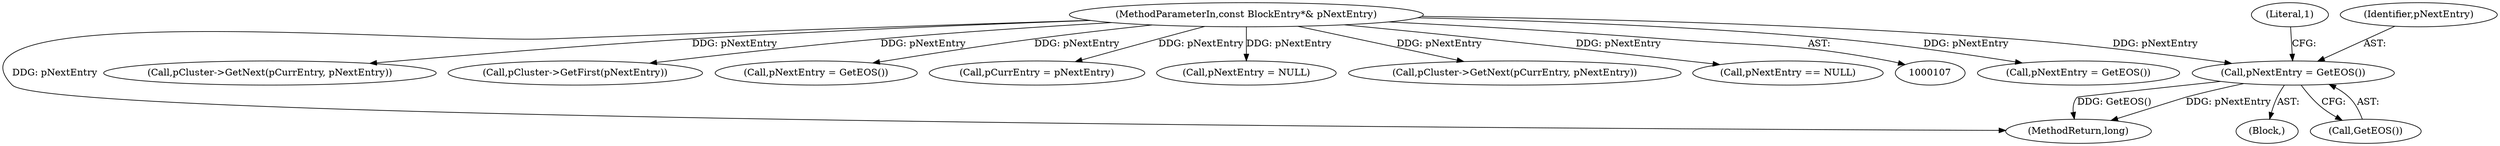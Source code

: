 digraph "0_Android_cc274e2abe8b2a6698a5c47d8aa4bb45f1f9538d_21@pointer" {
"1000250" [label="(Call,pNextEntry = GetEOS())"];
"1000109" [label="(MethodParameterIn,const BlockEntry*& pNextEntry)"];
"1000205" [label="(Call,pNextEntry = GetEOS())"];
"1000255" [label="(MethodReturn,long)"];
"1000151" [label="(Call,pCluster->GetNext(pCurrEntry, pNextEntry))"];
"1000230" [label="(Call,pCluster->GetFirst(pNextEntry))"];
"1000218" [label="(Call,pNextEntry = GetEOS())"];
"1000254" [label="(Literal,1)"];
"1000109" [label="(MethodParameterIn,const BlockEntry*& pNextEntry)"];
"1000250" [label="(Call,pNextEntry = GetEOS())"];
"1000182" [label="(Call,pCurrEntry = pNextEntry)"];
"1000223" [label="(Call,pNextEntry = NULL)"];
"1000110" [label="(Block,)"];
"1000187" [label="(Call,pCluster->GetNext(pCurrEntry, pNextEntry))"];
"1000251" [label="(Identifier,pNextEntry)"];
"1000239" [label="(Call,pNextEntry == NULL)"];
"1000252" [label="(Call,GetEOS())"];
"1000250" -> "1000110"  [label="AST: "];
"1000250" -> "1000252"  [label="CFG: "];
"1000251" -> "1000250"  [label="AST: "];
"1000252" -> "1000250"  [label="AST: "];
"1000254" -> "1000250"  [label="CFG: "];
"1000250" -> "1000255"  [label="DDG: pNextEntry"];
"1000250" -> "1000255"  [label="DDG: GetEOS()"];
"1000109" -> "1000250"  [label="DDG: pNextEntry"];
"1000109" -> "1000107"  [label="AST: "];
"1000109" -> "1000255"  [label="DDG: pNextEntry"];
"1000109" -> "1000151"  [label="DDG: pNextEntry"];
"1000109" -> "1000182"  [label="DDG: pNextEntry"];
"1000109" -> "1000187"  [label="DDG: pNextEntry"];
"1000109" -> "1000205"  [label="DDG: pNextEntry"];
"1000109" -> "1000218"  [label="DDG: pNextEntry"];
"1000109" -> "1000223"  [label="DDG: pNextEntry"];
"1000109" -> "1000230"  [label="DDG: pNextEntry"];
"1000109" -> "1000239"  [label="DDG: pNextEntry"];
}
